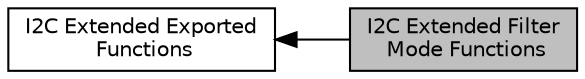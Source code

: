 digraph "I2C Extended Filter Mode Functions"
{
  edge [fontname="Helvetica",fontsize="10",labelfontname="Helvetica",labelfontsize="10"];
  node [fontname="Helvetica",fontsize="10",shape=box];
  rankdir=LR;
  Node2 [label="I2C Extended Exported\l Functions",height=0.2,width=0.4,color="black", fillcolor="white", style="filled",URL="$group___i2_c_ex___exported___functions.html",tooltip=" "];
  Node1 [label="I2C Extended Filter\l Mode Functions",height=0.2,width=0.4,color="black", fillcolor="grey75", style="filled", fontcolor="black",tooltip=" "];
  Node2->Node1 [shape=plaintext, dir="back", style="solid"];
}

